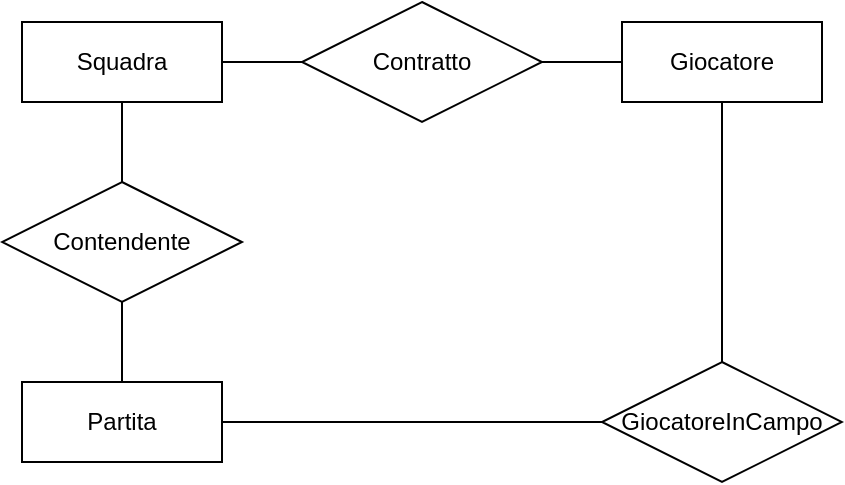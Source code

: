 <mxfile version="13.1.5" type="github" pages="3">
  <diagram id="HdsHzfMsG2_KXcVus3sA" name="Skeleton">
    <mxGraphModel dx="786" dy="523" grid="1" gridSize="10" guides="1" tooltips="1" connect="1" arrows="1" fold="1" page="1" pageScale="1" pageWidth="827" pageHeight="1169" math="0" shadow="0">
      <root>
        <mxCell id="0" />
        <mxCell id="1" parent="0" />
        <mxCell id="mhPhVbLVUQ0xzZGse99I-1" value="Squadra" style="whiteSpace=wrap;html=1;align=center;" vertex="1" parent="1">
          <mxGeometry x="280" y="120" width="100" height="40" as="geometry" />
        </mxCell>
        <mxCell id="mhPhVbLVUQ0xzZGse99I-2" value="Partita" style="whiteSpace=wrap;html=1;align=center;" vertex="1" parent="1">
          <mxGeometry x="280" y="300" width="100" height="40" as="geometry" />
        </mxCell>
        <mxCell id="mhPhVbLVUQ0xzZGse99I-3" value="Giocatore" style="whiteSpace=wrap;html=1;align=center;" vertex="1" parent="1">
          <mxGeometry x="580" y="120" width="100" height="40" as="geometry" />
        </mxCell>
        <mxCell id="mhPhVbLVUQ0xzZGse99I-4" value="Contendente" style="shape=rhombus;perimeter=rhombusPerimeter;whiteSpace=wrap;html=1;align=center;" vertex="1" parent="1">
          <mxGeometry x="270" y="200" width="120" height="60" as="geometry" />
        </mxCell>
        <mxCell id="mhPhVbLVUQ0xzZGse99I-5" value="Contratto" style="shape=rhombus;perimeter=rhombusPerimeter;whiteSpace=wrap;html=1;align=center;" vertex="1" parent="1">
          <mxGeometry x="420" y="110" width="120" height="60" as="geometry" />
        </mxCell>
        <mxCell id="mhPhVbLVUQ0xzZGse99I-6" value="GiocatoreInCampo" style="shape=rhombus;perimeter=rhombusPerimeter;whiteSpace=wrap;html=1;align=center;" vertex="1" parent="1">
          <mxGeometry x="570" y="290" width="120" height="60" as="geometry" />
        </mxCell>
        <mxCell id="mhPhVbLVUQ0xzZGse99I-8" value="" style="endArrow=none;html=1;rounded=0;exitX=0.5;exitY=1;exitDx=0;exitDy=0;entryX=0.5;entryY=0;entryDx=0;entryDy=0;" edge="1" parent="1" source="mhPhVbLVUQ0xzZGse99I-1" target="mhPhVbLVUQ0xzZGse99I-4">
          <mxGeometry relative="1" as="geometry">
            <mxPoint x="100" y="280" as="sourcePoint" />
            <mxPoint x="260" y="280" as="targetPoint" />
          </mxGeometry>
        </mxCell>
        <mxCell id="mhPhVbLVUQ0xzZGse99I-9" value="" style="endArrow=none;html=1;rounded=0;exitX=0.5;exitY=1;exitDx=0;exitDy=0;entryX=0.5;entryY=0;entryDx=0;entryDy=0;" edge="1" parent="1" source="mhPhVbLVUQ0xzZGse99I-4" target="mhPhVbLVUQ0xzZGse99I-2">
          <mxGeometry relative="1" as="geometry">
            <mxPoint x="70" y="270" as="sourcePoint" />
            <mxPoint x="230" y="270" as="targetPoint" />
          </mxGeometry>
        </mxCell>
        <mxCell id="mhPhVbLVUQ0xzZGse99I-10" value="" style="endArrow=none;html=1;rounded=0;exitX=1;exitY=0.5;exitDx=0;exitDy=0;" edge="1" parent="1" source="mhPhVbLVUQ0xzZGse99I-1" target="mhPhVbLVUQ0xzZGse99I-5">
          <mxGeometry relative="1" as="geometry">
            <mxPoint x="130" y="300" as="sourcePoint" />
            <mxPoint x="290" y="300" as="targetPoint" />
          </mxGeometry>
        </mxCell>
        <mxCell id="mhPhVbLVUQ0xzZGse99I-11" value="" style="endArrow=none;html=1;rounded=0;exitX=1;exitY=0.5;exitDx=0;exitDy=0;entryX=0;entryY=0.5;entryDx=0;entryDy=0;" edge="1" parent="1" source="mhPhVbLVUQ0xzZGse99I-5" target="mhPhVbLVUQ0xzZGse99I-3">
          <mxGeometry relative="1" as="geometry">
            <mxPoint x="50" y="280" as="sourcePoint" />
            <mxPoint x="210" y="280" as="targetPoint" />
          </mxGeometry>
        </mxCell>
        <mxCell id="mhPhVbLVUQ0xzZGse99I-12" value="" style="endArrow=none;html=1;rounded=0;exitX=0.5;exitY=1;exitDx=0;exitDy=0;" edge="1" parent="1" source="mhPhVbLVUQ0xzZGse99I-3" target="mhPhVbLVUQ0xzZGse99I-6">
          <mxGeometry relative="1" as="geometry">
            <mxPoint x="210" y="390" as="sourcePoint" />
            <mxPoint x="370" y="390" as="targetPoint" />
          </mxGeometry>
        </mxCell>
        <mxCell id="mhPhVbLVUQ0xzZGse99I-13" value="" style="endArrow=none;html=1;rounded=0;exitX=1;exitY=0.5;exitDx=0;exitDy=0;" edge="1" parent="1" source="mhPhVbLVUQ0xzZGse99I-2" target="mhPhVbLVUQ0xzZGse99I-6">
          <mxGeometry relative="1" as="geometry">
            <mxPoint x="90" y="380" as="sourcePoint" />
            <mxPoint x="250" y="380" as="targetPoint" />
          </mxGeometry>
        </mxCell>
      </root>
    </mxGraphModel>
  </diagram>
  <diagram name="Completo" id="vzbYJnzxfjcjPF5ZTne2">
    <mxGraphModel dx="374" dy="249" grid="1" gridSize="10" guides="1" tooltips="1" connect="1" arrows="1" fold="1" page="1" pageScale="1" pageWidth="827" pageHeight="1169" math="0" shadow="0">
      <root>
        <mxCell id="yzGMiYRflrwIGs22CSFP-0" />
        <mxCell id="yzGMiYRflrwIGs22CSFP-1" parent="yzGMiYRflrwIGs22CSFP-0" />
        <mxCell id="yzGMiYRflrwIGs22CSFP-2" value="Squadra" style="whiteSpace=wrap;html=1;align=center;" vertex="1" parent="yzGMiYRflrwIGs22CSFP-1">
          <mxGeometry x="280" y="120" width="100" height="40" as="geometry" />
        </mxCell>
        <mxCell id="yzGMiYRflrwIGs22CSFP-3" value="Partita" style="whiteSpace=wrap;html=1;align=center;" vertex="1" parent="yzGMiYRflrwIGs22CSFP-1">
          <mxGeometry x="280" y="300" width="100" height="40" as="geometry" />
        </mxCell>
        <mxCell id="yzGMiYRflrwIGs22CSFP-4" value="Giocatore" style="whiteSpace=wrap;html=1;align=center;" vertex="1" parent="yzGMiYRflrwIGs22CSFP-1">
          <mxGeometry x="580" y="120" width="100" height="40" as="geometry" />
        </mxCell>
        <mxCell id="yzGMiYRflrwIGs22CSFP-5" value="Contendente" style="shape=rhombus;perimeter=rhombusPerimeter;whiteSpace=wrap;html=1;align=center;" vertex="1" parent="yzGMiYRflrwIGs22CSFP-1">
          <mxGeometry x="270" y="200" width="120" height="60" as="geometry" />
        </mxCell>
        <mxCell id="yzGMiYRflrwIGs22CSFP-6" value="Contratto" style="shape=rhombus;perimeter=rhombusPerimeter;whiteSpace=wrap;html=1;align=center;" vertex="1" parent="yzGMiYRflrwIGs22CSFP-1">
          <mxGeometry x="420" y="110" width="120" height="60" as="geometry" />
        </mxCell>
        <mxCell id="yzGMiYRflrwIGs22CSFP-7" value="GiocatoreInCampo" style="shape=rhombus;perimeter=rhombusPerimeter;whiteSpace=wrap;html=1;align=center;" vertex="1" parent="yzGMiYRflrwIGs22CSFP-1">
          <mxGeometry x="570" y="290" width="120" height="60" as="geometry" />
        </mxCell>
        <mxCell id="yzGMiYRflrwIGs22CSFP-8" value="" style="endArrow=none;html=1;rounded=0;exitX=0.5;exitY=1;exitDx=0;exitDy=0;entryX=0.5;entryY=0;entryDx=0;entryDy=0;" edge="1" parent="yzGMiYRflrwIGs22CSFP-1" source="yzGMiYRflrwIGs22CSFP-2" target="yzGMiYRflrwIGs22CSFP-5">
          <mxGeometry relative="1" as="geometry">
            <mxPoint x="100" y="280" as="sourcePoint" />
            <mxPoint x="260" y="280" as="targetPoint" />
          </mxGeometry>
        </mxCell>
        <mxCell id="yzGMiYRflrwIGs22CSFP-17" value="(0,N)" style="edgeLabel;html=1;align=center;verticalAlign=middle;resizable=0;points=[];" vertex="1" connectable="0" parent="yzGMiYRflrwIGs22CSFP-8">
          <mxGeometry x="-0.05" y="2" relative="1" as="geometry">
            <mxPoint x="-22" as="offset" />
          </mxGeometry>
        </mxCell>
        <mxCell id="yzGMiYRflrwIGs22CSFP-9" value="" style="endArrow=none;html=1;rounded=0;exitX=0.5;exitY=1;exitDx=0;exitDy=0;entryX=0.5;entryY=0;entryDx=0;entryDy=0;" edge="1" parent="yzGMiYRflrwIGs22CSFP-1" source="yzGMiYRflrwIGs22CSFP-5" target="yzGMiYRflrwIGs22CSFP-3">
          <mxGeometry relative="1" as="geometry">
            <mxPoint x="70" y="270" as="sourcePoint" />
            <mxPoint x="230" y="270" as="targetPoint" />
          </mxGeometry>
        </mxCell>
        <mxCell id="yzGMiYRflrwIGs22CSFP-18" value="(2,2)" style="edgeLabel;html=1;align=center;verticalAlign=middle;resizable=0;points=[];" vertex="1" connectable="0" parent="yzGMiYRflrwIGs22CSFP-9">
          <mxGeometry x="0.5" y="-1" relative="1" as="geometry">
            <mxPoint x="-19" y="-10" as="offset" />
          </mxGeometry>
        </mxCell>
        <mxCell id="yzGMiYRflrwIGs22CSFP-10" value="" style="endArrow=none;html=1;rounded=0;exitX=1;exitY=0.5;exitDx=0;exitDy=0;" edge="1" parent="yzGMiYRflrwIGs22CSFP-1" source="yzGMiYRflrwIGs22CSFP-2" target="yzGMiYRflrwIGs22CSFP-6">
          <mxGeometry relative="1" as="geometry">
            <mxPoint x="130" y="300" as="sourcePoint" />
            <mxPoint x="290" y="300" as="targetPoint" />
          </mxGeometry>
        </mxCell>
        <mxCell id="yzGMiYRflrwIGs22CSFP-14" value="(1,N)" style="edgeLabel;html=1;align=center;verticalAlign=middle;resizable=0;points=[];" vertex="1" connectable="0" parent="yzGMiYRflrwIGs22CSFP-10">
          <mxGeometry x="0.45" y="-3" relative="1" as="geometry">
            <mxPoint x="-9" y="-13" as="offset" />
          </mxGeometry>
        </mxCell>
        <mxCell id="yzGMiYRflrwIGs22CSFP-11" value="" style="endArrow=none;html=1;rounded=0;exitX=1;exitY=0.5;exitDx=0;exitDy=0;entryX=0;entryY=0.5;entryDx=0;entryDy=0;" edge="1" parent="yzGMiYRflrwIGs22CSFP-1" source="yzGMiYRflrwIGs22CSFP-6" target="yzGMiYRflrwIGs22CSFP-4">
          <mxGeometry relative="1" as="geometry">
            <mxPoint x="50" y="280" as="sourcePoint" />
            <mxPoint x="210" y="280" as="targetPoint" />
          </mxGeometry>
        </mxCell>
        <mxCell id="yzGMiYRflrwIGs22CSFP-16" value="(0,1)" style="edgeLabel;html=1;align=center;verticalAlign=middle;resizable=0;points=[];" vertex="1" connectable="0" parent="yzGMiYRflrwIGs22CSFP-11">
          <mxGeometry x="-0.1" y="-1" relative="1" as="geometry">
            <mxPoint y="-11" as="offset" />
          </mxGeometry>
        </mxCell>
        <mxCell id="yzGMiYRflrwIGs22CSFP-12" value="" style="endArrow=none;html=1;rounded=0;exitX=0.5;exitY=1;exitDx=0;exitDy=0;" edge="1" parent="yzGMiYRflrwIGs22CSFP-1" source="yzGMiYRflrwIGs22CSFP-4" target="yzGMiYRflrwIGs22CSFP-7">
          <mxGeometry relative="1" as="geometry">
            <mxPoint x="210" y="390" as="sourcePoint" />
            <mxPoint x="370" y="390" as="targetPoint" />
          </mxGeometry>
        </mxCell>
        <mxCell id="yzGMiYRflrwIGs22CSFP-20" value="(0,N)" style="edgeLabel;html=1;align=center;verticalAlign=middle;resizable=0;points=[];" vertex="1" connectable="0" parent="yzGMiYRflrwIGs22CSFP-12">
          <mxGeometry x="-0.492" y="-1" relative="1" as="geometry">
            <mxPoint x="-19" y="-3" as="offset" />
          </mxGeometry>
        </mxCell>
        <mxCell id="yzGMiYRflrwIGs22CSFP-13" value="" style="endArrow=none;html=1;rounded=0;exitX=1;exitY=0.5;exitDx=0;exitDy=0;" edge="1" parent="yzGMiYRflrwIGs22CSFP-1" source="yzGMiYRflrwIGs22CSFP-3" target="yzGMiYRflrwIGs22CSFP-7">
          <mxGeometry relative="1" as="geometry">
            <mxPoint x="90" y="380" as="sourcePoint" />
            <mxPoint x="250" y="380" as="targetPoint" />
          </mxGeometry>
        </mxCell>
        <mxCell id="yzGMiYRflrwIGs22CSFP-19" value="(1,N)" style="edgeLabel;html=1;align=center;verticalAlign=middle;resizable=0;points=[];" vertex="1" connectable="0" parent="yzGMiYRflrwIGs22CSFP-13">
          <mxGeometry x="-0.221" y="-2" relative="1" as="geometry">
            <mxPoint x="-24" y="-12" as="offset" />
          </mxGeometry>
        </mxCell>
        <mxCell id="yzGMiYRflrwIGs22CSFP-21" value="" style="endArrow=none;html=1;rounded=0;exitX=0.5;exitY=1;exitDx=0;exitDy=0;entryX=0.25;entryY=0;entryDx=0;entryDy=0;" edge="1" parent="yzGMiYRflrwIGs22CSFP-1" source="yzGMiYRflrwIGs22CSFP-22" target="yzGMiYRflrwIGs22CSFP-2">
          <mxGeometry relative="1" as="geometry">
            <mxPoint x="110" y="100" as="sourcePoint" />
            <mxPoint x="270" y="100" as="targetPoint" />
          </mxGeometry>
        </mxCell>
        <mxCell id="yzGMiYRflrwIGs22CSFP-22" value="" style="ellipse;whiteSpace=wrap;html=1;aspect=fixed;" vertex="1" parent="yzGMiYRflrwIGs22CSFP-1">
          <mxGeometry x="280" y="80" width="10" height="10" as="geometry" />
        </mxCell>
        <mxCell id="yzGMiYRflrwIGs22CSFP-30" value="Nome" style="text;html=1;strokeColor=none;fillColor=none;align=center;verticalAlign=middle;whiteSpace=wrap;rounded=0;" vertex="1" parent="yzGMiYRflrwIGs22CSFP-1">
          <mxGeometry x="263" y="60" width="40" height="20" as="geometry" />
        </mxCell>
        <mxCell id="yzGMiYRflrwIGs22CSFP-31" value="" style="endArrow=none;html=1;rounded=0;exitX=0.5;exitY=1;exitDx=0;exitDy=0;entryX=0.5;entryY=0;entryDx=0;entryDy=0;" edge="1" source="yzGMiYRflrwIGs22CSFP-32" parent="yzGMiYRflrwIGs22CSFP-1" target="yzGMiYRflrwIGs22CSFP-2">
          <mxGeometry relative="1" as="geometry">
            <mxPoint x="155" y="100" as="sourcePoint" />
            <mxPoint x="350" y="120" as="targetPoint" />
          </mxGeometry>
        </mxCell>
        <mxCell id="yzGMiYRflrwIGs22CSFP-32" value="" style="ellipse;whiteSpace=wrap;html=1;aspect=fixed;" vertex="1" parent="yzGMiYRflrwIGs22CSFP-1">
          <mxGeometry x="325" y="80" width="10" height="10" as="geometry" />
        </mxCell>
        <mxCell id="yzGMiYRflrwIGs22CSFP-33" value="Città" style="text;html=1;strokeColor=none;fillColor=none;align=center;verticalAlign=middle;whiteSpace=wrap;rounded=0;" vertex="1" parent="yzGMiYRflrwIGs22CSFP-1">
          <mxGeometry x="310" y="60" width="40" height="20" as="geometry" />
        </mxCell>
        <mxCell id="yzGMiYRflrwIGs22CSFP-34" value="" style="endArrow=none;html=1;rounded=0;exitX=0.5;exitY=1;exitDx=0;exitDy=0;entryX=0.75;entryY=0;entryDx=0;entryDy=0;" edge="1" source="yzGMiYRflrwIGs22CSFP-35" parent="yzGMiYRflrwIGs22CSFP-1" target="yzGMiYRflrwIGs22CSFP-2">
          <mxGeometry relative="1" as="geometry">
            <mxPoint x="195" y="100" as="sourcePoint" />
            <mxPoint x="370" y="120" as="targetPoint" />
          </mxGeometry>
        </mxCell>
        <mxCell id="yzGMiYRflrwIGs22CSFP-35" value="" style="ellipse;whiteSpace=wrap;html=1;aspect=fixed;" vertex="1" parent="yzGMiYRflrwIGs22CSFP-1">
          <mxGeometry x="370" y="80" width="10" height="10" as="geometry" />
        </mxCell>
        <mxCell id="yzGMiYRflrwIGs22CSFP-36" value="Allenatore" style="text;html=1;strokeColor=none;fillColor=none;align=center;verticalAlign=middle;whiteSpace=wrap;rounded=0;" vertex="1" parent="yzGMiYRflrwIGs22CSFP-1">
          <mxGeometry x="367" y="60" width="40" height="20" as="geometry" />
        </mxCell>
        <mxCell id="yzGMiYRflrwIGs22CSFP-37" value="" style="endArrow=none;html=1;rounded=0;exitX=0.5;exitY=1;exitDx=0;exitDy=0;entryX=0.25;entryY=0;entryDx=0;entryDy=0;" edge="1" parent="yzGMiYRflrwIGs22CSFP-1" source="yzGMiYRflrwIGs22CSFP-38" target="yzGMiYRflrwIGs22CSFP-4">
          <mxGeometry relative="1" as="geometry">
            <mxPoint x="406" y="100" as="sourcePoint" />
            <mxPoint x="601" y="120" as="targetPoint" />
          </mxGeometry>
        </mxCell>
        <mxCell id="yzGMiYRflrwIGs22CSFP-38" value="" style="ellipse;whiteSpace=wrap;html=1;aspect=fixed;" vertex="1" parent="yzGMiYRflrwIGs22CSFP-1">
          <mxGeometry x="580" y="80" width="10" height="10" as="geometry" />
        </mxCell>
        <mxCell id="yzGMiYRflrwIGs22CSFP-39" value="Nome" style="text;html=1;strokeColor=none;fillColor=none;align=center;verticalAlign=middle;whiteSpace=wrap;rounded=0;" vertex="1" parent="yzGMiYRflrwIGs22CSFP-1">
          <mxGeometry x="559" y="60" width="40" height="20" as="geometry" />
        </mxCell>
        <mxCell id="yzGMiYRflrwIGs22CSFP-40" value="" style="endArrow=none;html=1;rounded=0;exitX=0.5;exitY=1;exitDx=0;exitDy=0;entryX=0.5;entryY=0;entryDx=0;entryDy=0;" edge="1" parent="yzGMiYRflrwIGs22CSFP-1" source="yzGMiYRflrwIGs22CSFP-41" target="yzGMiYRflrwIGs22CSFP-4">
          <mxGeometry relative="1" as="geometry">
            <mxPoint x="451" y="100" as="sourcePoint" />
            <mxPoint x="626" y="120" as="targetPoint" />
          </mxGeometry>
        </mxCell>
        <mxCell id="yzGMiYRflrwIGs22CSFP-41" value="" style="ellipse;whiteSpace=wrap;html=1;aspect=fixed;" vertex="1" parent="yzGMiYRflrwIGs22CSFP-1">
          <mxGeometry x="625" y="80" width="10" height="10" as="geometry" />
        </mxCell>
        <mxCell id="yzGMiYRflrwIGs22CSFP-42" value="Cognome" style="text;html=1;strokeColor=none;fillColor=none;align=center;verticalAlign=middle;whiteSpace=wrap;rounded=0;" vertex="1" parent="yzGMiYRflrwIGs22CSFP-1">
          <mxGeometry x="610" y="60" width="40" height="20" as="geometry" />
        </mxCell>
        <mxCell id="yzGMiYRflrwIGs22CSFP-43" value="" style="endArrow=none;html=1;rounded=0;exitX=0.5;exitY=1;exitDx=0;exitDy=0;entryX=0.75;entryY=0;entryDx=0;entryDy=0;" edge="1" parent="yzGMiYRflrwIGs22CSFP-1" source="yzGMiYRflrwIGs22CSFP-44" target="yzGMiYRflrwIGs22CSFP-4">
          <mxGeometry relative="1" as="geometry">
            <mxPoint x="491" y="100" as="sourcePoint" />
            <mxPoint x="651" y="120" as="targetPoint" />
          </mxGeometry>
        </mxCell>
        <mxCell id="yzGMiYRflrwIGs22CSFP-44" value="" style="ellipse;whiteSpace=wrap;html=1;aspect=fixed;" vertex="1" parent="yzGMiYRflrwIGs22CSFP-1">
          <mxGeometry x="670" y="80" width="10" height="10" as="geometry" />
        </mxCell>
        <mxCell id="yzGMiYRflrwIGs22CSFP-45" value="Ruolo Principale" style="text;html=1;strokeColor=none;fillColor=none;align=center;verticalAlign=middle;whiteSpace=wrap;rounded=0;" vertex="1" parent="yzGMiYRflrwIGs22CSFP-1">
          <mxGeometry x="660" y="60" width="97" height="20" as="geometry" />
        </mxCell>
        <mxCell id="yzGMiYRflrwIGs22CSFP-50" value="" style="endArrow=none;html=1;rounded=0;exitX=0;exitY=0.5;exitDx=0;exitDy=0;entryX=1;entryY=0.25;entryDx=0;entryDy=0;" edge="1" source="yzGMiYRflrwIGs22CSFP-51" parent="yzGMiYRflrwIGs22CSFP-1" target="yzGMiYRflrwIGs22CSFP-4">
          <mxGeometry relative="1" as="geometry">
            <mxPoint x="547" y="140" as="sourcePoint" />
            <mxPoint x="746" y="160" as="targetPoint" />
          </mxGeometry>
        </mxCell>
        <mxCell id="yzGMiYRflrwIGs22CSFP-51" value="" style="ellipse;whiteSpace=wrap;html=1;aspect=fixed;" vertex="1" parent="yzGMiYRflrwIGs22CSFP-1">
          <mxGeometry x="711" y="120" width="10" height="10" as="geometry" />
        </mxCell>
        <mxCell id="yzGMiYRflrwIGs22CSFP-52" value="Data di Nascita" style="text;html=1;strokeColor=none;fillColor=none;align=center;verticalAlign=middle;whiteSpace=wrap;rounded=0;" vertex="1" parent="yzGMiYRflrwIGs22CSFP-1">
          <mxGeometry x="721" y="115" width="89" height="20" as="geometry" />
        </mxCell>
        <mxCell id="yzGMiYRflrwIGs22CSFP-53" value="" style="endArrow=none;html=1;rounded=0;exitX=0;exitY=0.5;exitDx=0;exitDy=0;entryX=1;entryY=0.75;entryDx=0;entryDy=0;" edge="1" source="yzGMiYRflrwIGs22CSFP-54" parent="yzGMiYRflrwIGs22CSFP-1" target="yzGMiYRflrwIGs22CSFP-4">
          <mxGeometry relative="1" as="geometry">
            <mxPoint x="592" y="140" as="sourcePoint" />
            <mxPoint x="771" y="160" as="targetPoint" />
          </mxGeometry>
        </mxCell>
        <mxCell id="yzGMiYRflrwIGs22CSFP-54" value="" style="ellipse;whiteSpace=wrap;html=1;aspect=fixed;" vertex="1" parent="yzGMiYRflrwIGs22CSFP-1">
          <mxGeometry x="711" y="150" width="10" height="10" as="geometry" />
        </mxCell>
        <mxCell id="yzGMiYRflrwIGs22CSFP-55" value="Cognome" style="text;html=1;strokeColor=none;fillColor=none;align=center;verticalAlign=middle;whiteSpace=wrap;rounded=0;" vertex="1" parent="yzGMiYRflrwIGs22CSFP-1">
          <mxGeometry x="730" y="145" width="40" height="20" as="geometry" />
        </mxCell>
      </root>
    </mxGraphModel>
  </diagram>
  <diagram name="Squadra" id="SX9e11gNLz6q82bZs7Ln">
    <mxGraphModel dx="786" dy="523" grid="1" gridSize="10" guides="1" tooltips="1" connect="1" arrows="1" fold="1" page="1" pageScale="1" pageWidth="827" pageHeight="1169" math="0" shadow="0">
      <root>
        <mxCell id="j4yM4qYWUyyFjFBo0Qoz-0" />
        <mxCell id="j4yM4qYWUyyFjFBo0Qoz-1" parent="j4yM4qYWUyyFjFBo0Qoz-0" />
        <mxCell id="j4yM4qYWUyyFjFBo0Qoz-2" value="Squadra" style="whiteSpace=wrap;html=1;align=center;" vertex="1" parent="j4yM4qYWUyyFjFBo0Qoz-1">
          <mxGeometry x="280" y="120" width="100" height="40" as="geometry" />
        </mxCell>
        <mxCell id="j4yM4qYWUyyFjFBo0Qoz-3" value="Partita" style="whiteSpace=wrap;html=1;align=center;" vertex="1" parent="j4yM4qYWUyyFjFBo0Qoz-1">
          <mxGeometry x="280" y="300" width="100" height="40" as="geometry" />
        </mxCell>
        <mxCell id="j4yM4qYWUyyFjFBo0Qoz-4" value="Giocatore" style="whiteSpace=wrap;html=1;align=center;" vertex="1" parent="j4yM4qYWUyyFjFBo0Qoz-1">
          <mxGeometry x="580" y="120" width="100" height="40" as="geometry" />
        </mxCell>
        <mxCell id="j4yM4qYWUyyFjFBo0Qoz-5" value="Contendente" style="shape=rhombus;perimeter=rhombusPerimeter;whiteSpace=wrap;html=1;align=center;" vertex="1" parent="j4yM4qYWUyyFjFBo0Qoz-1">
          <mxGeometry x="270" y="200" width="120" height="60" as="geometry" />
        </mxCell>
        <mxCell id="j4yM4qYWUyyFjFBo0Qoz-6" value="Contratto" style="shape=rhombus;perimeter=rhombusPerimeter;whiteSpace=wrap;html=1;align=center;" vertex="1" parent="j4yM4qYWUyyFjFBo0Qoz-1">
          <mxGeometry x="420" y="110" width="120" height="60" as="geometry" />
        </mxCell>
        <mxCell id="j4yM4qYWUyyFjFBo0Qoz-7" value="GiocatoreInCampo" style="shape=rhombus;perimeter=rhombusPerimeter;whiteSpace=wrap;html=1;align=center;" vertex="1" parent="j4yM4qYWUyyFjFBo0Qoz-1">
          <mxGeometry x="570" y="290" width="120" height="60" as="geometry" />
        </mxCell>
        <mxCell id="j4yM4qYWUyyFjFBo0Qoz-8" value="" style="endArrow=none;html=1;rounded=0;exitX=0.5;exitY=1;exitDx=0;exitDy=0;entryX=0.5;entryY=0;entryDx=0;entryDy=0;" edge="1" parent="j4yM4qYWUyyFjFBo0Qoz-1" source="j4yM4qYWUyyFjFBo0Qoz-2" target="j4yM4qYWUyyFjFBo0Qoz-5">
          <mxGeometry relative="1" as="geometry">
            <mxPoint x="100" y="280" as="sourcePoint" />
            <mxPoint x="260" y="280" as="targetPoint" />
          </mxGeometry>
        </mxCell>
        <mxCell id="j4yM4qYWUyyFjFBo0Qoz-9" value="" style="endArrow=none;html=1;rounded=0;exitX=0.5;exitY=1;exitDx=0;exitDy=0;entryX=0.5;entryY=0;entryDx=0;entryDy=0;" edge="1" parent="j4yM4qYWUyyFjFBo0Qoz-1" source="j4yM4qYWUyyFjFBo0Qoz-5" target="j4yM4qYWUyyFjFBo0Qoz-3">
          <mxGeometry relative="1" as="geometry">
            <mxPoint x="70" y="270" as="sourcePoint" />
            <mxPoint x="230" y="270" as="targetPoint" />
          </mxGeometry>
        </mxCell>
        <mxCell id="j4yM4qYWUyyFjFBo0Qoz-10" value="" style="endArrow=none;html=1;rounded=0;exitX=1;exitY=0.5;exitDx=0;exitDy=0;" edge="1" parent="j4yM4qYWUyyFjFBo0Qoz-1" source="j4yM4qYWUyyFjFBo0Qoz-2" target="j4yM4qYWUyyFjFBo0Qoz-6">
          <mxGeometry relative="1" as="geometry">
            <mxPoint x="130" y="300" as="sourcePoint" />
            <mxPoint x="290" y="300" as="targetPoint" />
          </mxGeometry>
        </mxCell>
        <mxCell id="j4yM4qYWUyyFjFBo0Qoz-11" value="" style="endArrow=none;html=1;rounded=0;exitX=1;exitY=0.5;exitDx=0;exitDy=0;entryX=0;entryY=0.5;entryDx=0;entryDy=0;" edge="1" parent="j4yM4qYWUyyFjFBo0Qoz-1" source="j4yM4qYWUyyFjFBo0Qoz-6" target="j4yM4qYWUyyFjFBo0Qoz-4">
          <mxGeometry relative="1" as="geometry">
            <mxPoint x="50" y="280" as="sourcePoint" />
            <mxPoint x="210" y="280" as="targetPoint" />
          </mxGeometry>
        </mxCell>
        <mxCell id="j4yM4qYWUyyFjFBo0Qoz-12" value="" style="endArrow=none;html=1;rounded=0;exitX=0.5;exitY=1;exitDx=0;exitDy=0;" edge="1" parent="j4yM4qYWUyyFjFBo0Qoz-1" source="j4yM4qYWUyyFjFBo0Qoz-4" target="j4yM4qYWUyyFjFBo0Qoz-7">
          <mxGeometry relative="1" as="geometry">
            <mxPoint x="210" y="390" as="sourcePoint" />
            <mxPoint x="370" y="390" as="targetPoint" />
          </mxGeometry>
        </mxCell>
        <mxCell id="j4yM4qYWUyyFjFBo0Qoz-13" value="" style="endArrow=none;html=1;rounded=0;exitX=1;exitY=0.5;exitDx=0;exitDy=0;" edge="1" parent="j4yM4qYWUyyFjFBo0Qoz-1" source="j4yM4qYWUyyFjFBo0Qoz-3" target="j4yM4qYWUyyFjFBo0Qoz-7">
          <mxGeometry relative="1" as="geometry">
            <mxPoint x="90" y="380" as="sourcePoint" />
            <mxPoint x="250" y="380" as="targetPoint" />
          </mxGeometry>
        </mxCell>
      </root>
    </mxGraphModel>
  </diagram>
</mxfile>
